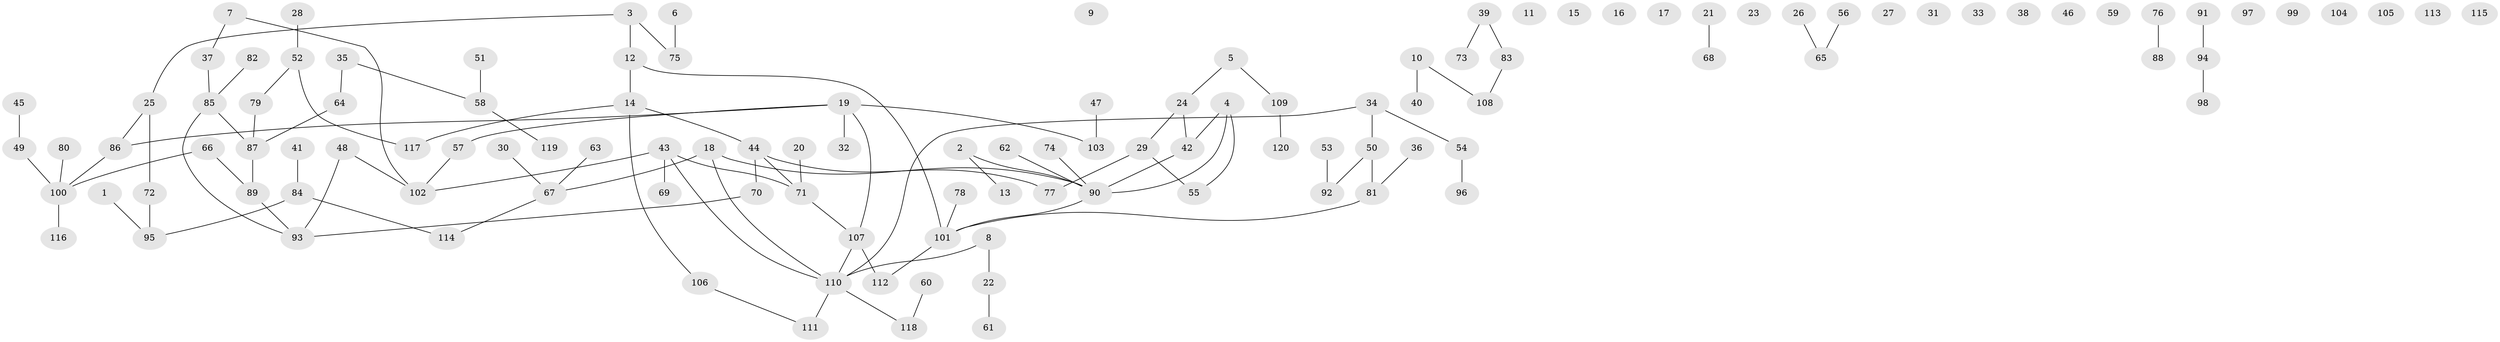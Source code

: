 // Generated by graph-tools (version 1.1) at 2025/39/03/09/25 04:39:36]
// undirected, 120 vertices, 112 edges
graph export_dot {
graph [start="1"]
  node [color=gray90,style=filled];
  1;
  2;
  3;
  4;
  5;
  6;
  7;
  8;
  9;
  10;
  11;
  12;
  13;
  14;
  15;
  16;
  17;
  18;
  19;
  20;
  21;
  22;
  23;
  24;
  25;
  26;
  27;
  28;
  29;
  30;
  31;
  32;
  33;
  34;
  35;
  36;
  37;
  38;
  39;
  40;
  41;
  42;
  43;
  44;
  45;
  46;
  47;
  48;
  49;
  50;
  51;
  52;
  53;
  54;
  55;
  56;
  57;
  58;
  59;
  60;
  61;
  62;
  63;
  64;
  65;
  66;
  67;
  68;
  69;
  70;
  71;
  72;
  73;
  74;
  75;
  76;
  77;
  78;
  79;
  80;
  81;
  82;
  83;
  84;
  85;
  86;
  87;
  88;
  89;
  90;
  91;
  92;
  93;
  94;
  95;
  96;
  97;
  98;
  99;
  100;
  101;
  102;
  103;
  104;
  105;
  106;
  107;
  108;
  109;
  110;
  111;
  112;
  113;
  114;
  115;
  116;
  117;
  118;
  119;
  120;
  1 -- 95;
  2 -- 13;
  2 -- 90;
  3 -- 12;
  3 -- 25;
  3 -- 75;
  4 -- 42;
  4 -- 55;
  4 -- 90;
  5 -- 24;
  5 -- 109;
  6 -- 75;
  7 -- 37;
  7 -- 102;
  8 -- 22;
  8 -- 110;
  10 -- 40;
  10 -- 108;
  12 -- 14;
  12 -- 101;
  14 -- 44;
  14 -- 106;
  14 -- 117;
  18 -- 67;
  18 -- 90;
  18 -- 110;
  19 -- 32;
  19 -- 57;
  19 -- 86;
  19 -- 103;
  19 -- 107;
  20 -- 71;
  21 -- 68;
  22 -- 61;
  24 -- 29;
  24 -- 42;
  25 -- 72;
  25 -- 86;
  26 -- 65;
  28 -- 52;
  29 -- 55;
  29 -- 77;
  30 -- 67;
  34 -- 50;
  34 -- 54;
  34 -- 110;
  35 -- 58;
  35 -- 64;
  36 -- 81;
  37 -- 85;
  39 -- 73;
  39 -- 83;
  41 -- 84;
  42 -- 90;
  43 -- 69;
  43 -- 71;
  43 -- 102;
  43 -- 110;
  44 -- 70;
  44 -- 71;
  44 -- 77;
  45 -- 49;
  47 -- 103;
  48 -- 93;
  48 -- 102;
  49 -- 100;
  50 -- 81;
  50 -- 92;
  51 -- 58;
  52 -- 79;
  52 -- 117;
  53 -- 92;
  54 -- 96;
  56 -- 65;
  57 -- 102;
  58 -- 119;
  60 -- 118;
  62 -- 90;
  63 -- 67;
  64 -- 87;
  66 -- 89;
  66 -- 100;
  67 -- 114;
  70 -- 93;
  71 -- 107;
  72 -- 95;
  74 -- 90;
  76 -- 88;
  78 -- 101;
  79 -- 87;
  80 -- 100;
  81 -- 101;
  82 -- 85;
  83 -- 108;
  84 -- 95;
  84 -- 114;
  85 -- 87;
  85 -- 93;
  86 -- 100;
  87 -- 89;
  89 -- 93;
  90 -- 101;
  91 -- 94;
  94 -- 98;
  100 -- 116;
  101 -- 112;
  106 -- 111;
  107 -- 110;
  107 -- 112;
  109 -- 120;
  110 -- 111;
  110 -- 118;
}
